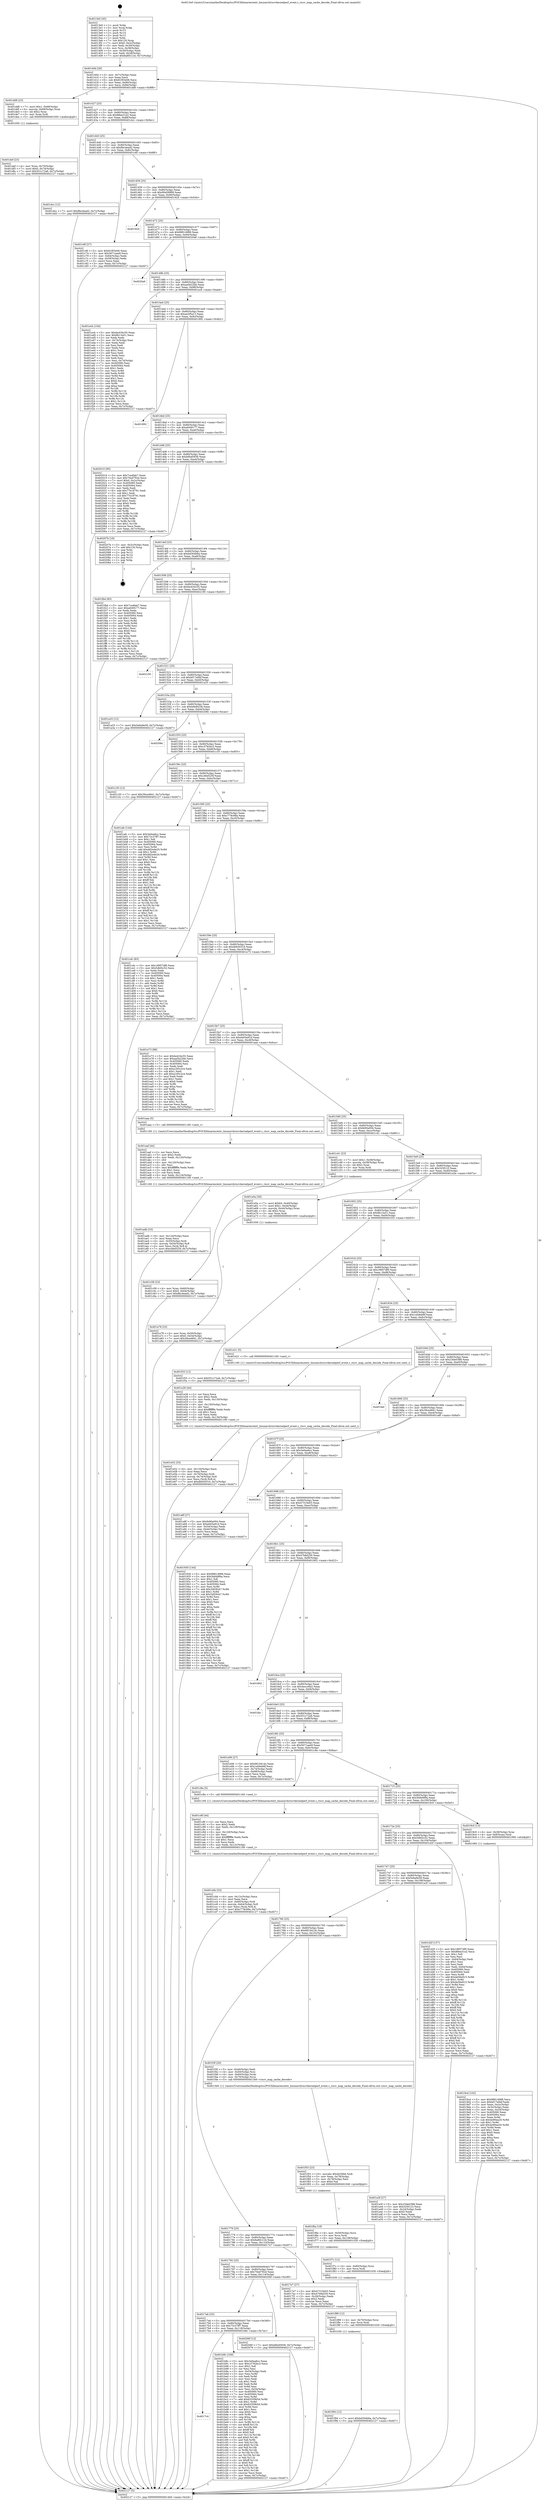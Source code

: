 digraph "0x4013e0" {
  label = "0x4013e0 (/mnt/c/Users/mathe/Desktop/tcc/POCII/binaries/extr_linuxarchriscvkernelperf_event.c_riscv_map_cache_decode_Final-ollvm.out::main(0))"
  labelloc = "t"
  node[shape=record]

  Entry [label="",width=0.3,height=0.3,shape=circle,fillcolor=black,style=filled]
  "0x40140d" [label="{
     0x40140d [26]\l
     | [instrs]\l
     &nbsp;&nbsp;0x40140d \<+3\>: mov -0x7c(%rbp),%eax\l
     &nbsp;&nbsp;0x401410 \<+2\>: mov %eax,%ecx\l
     &nbsp;&nbsp;0x401412 \<+6\>: sub $0x81f03e06,%ecx\l
     &nbsp;&nbsp;0x401418 \<+3\>: mov %eax,-0x80(%rbp)\l
     &nbsp;&nbsp;0x40141b \<+6\>: mov %ecx,-0x84(%rbp)\l
     &nbsp;&nbsp;0x401421 \<+6\>: je 0000000000401dd8 \<main+0x9f8\>\l
  }"]
  "0x401dd8" [label="{
     0x401dd8 [23]\l
     | [instrs]\l
     &nbsp;&nbsp;0x401dd8 \<+7\>: movl $0x1,-0x68(%rbp)\l
     &nbsp;&nbsp;0x401ddf \<+4\>: movslq -0x68(%rbp),%rax\l
     &nbsp;&nbsp;0x401de3 \<+4\>: shl $0x2,%rax\l
     &nbsp;&nbsp;0x401de7 \<+3\>: mov %rax,%rdi\l
     &nbsp;&nbsp;0x401dea \<+5\>: call 0000000000401050 \<malloc@plt\>\l
     | [calls]\l
     &nbsp;&nbsp;0x401050 \{1\} (unknown)\l
  }"]
  "0x401427" [label="{
     0x401427 [25]\l
     | [instrs]\l
     &nbsp;&nbsp;0x401427 \<+5\>: jmp 000000000040142c \<main+0x4c\>\l
     &nbsp;&nbsp;0x40142c \<+3\>: mov -0x80(%rbp),%eax\l
     &nbsp;&nbsp;0x40142f \<+5\>: sub $0x88ee31e2,%eax\l
     &nbsp;&nbsp;0x401434 \<+6\>: mov %eax,-0x88(%rbp)\l
     &nbsp;&nbsp;0x40143a \<+6\>: je 0000000000401dcc \<main+0x9ec\>\l
  }"]
  Exit [label="",width=0.3,height=0.3,shape=circle,fillcolor=black,style=filled,peripheries=2]
  "0x401dcc" [label="{
     0x401dcc [12]\l
     | [instrs]\l
     &nbsp;&nbsp;0x401dcc \<+7\>: movl $0x8bc4ead2,-0x7c(%rbp)\l
     &nbsp;&nbsp;0x401dd3 \<+5\>: jmp 0000000000402127 \<main+0xd47\>\l
  }"]
  "0x401440" [label="{
     0x401440 [25]\l
     | [instrs]\l
     &nbsp;&nbsp;0x401440 \<+5\>: jmp 0000000000401445 \<main+0x65\>\l
     &nbsp;&nbsp;0x401445 \<+3\>: mov -0x80(%rbp),%eax\l
     &nbsp;&nbsp;0x401448 \<+5\>: sub $0x8bc4ead2,%eax\l
     &nbsp;&nbsp;0x40144d \<+6\>: mov %eax,-0x8c(%rbp)\l
     &nbsp;&nbsp;0x401453 \<+6\>: je 0000000000401c6f \<main+0x88f\>\l
  }"]
  "0x401f94" [label="{
     0x401f94 [12]\l
     | [instrs]\l
     &nbsp;&nbsp;0x401f94 \<+7\>: movl $0xbd304b6a,-0x7c(%rbp)\l
     &nbsp;&nbsp;0x401f9b \<+5\>: jmp 0000000000402127 \<main+0xd47\>\l
  }"]
  "0x401c6f" [label="{
     0x401c6f [27]\l
     | [instrs]\l
     &nbsp;&nbsp;0x401c6f \<+5\>: mov $0x81f03e06,%eax\l
     &nbsp;&nbsp;0x401c74 \<+5\>: mov $0x5671aee9,%ecx\l
     &nbsp;&nbsp;0x401c79 \<+3\>: mov -0x64(%rbp),%edx\l
     &nbsp;&nbsp;0x401c7c \<+3\>: cmp -0x58(%rbp),%edx\l
     &nbsp;&nbsp;0x401c7f \<+3\>: cmovl %ecx,%eax\l
     &nbsp;&nbsp;0x401c82 \<+3\>: mov %eax,-0x7c(%rbp)\l
     &nbsp;&nbsp;0x401c85 \<+5\>: jmp 0000000000402127 \<main+0xd47\>\l
  }"]
  "0x401459" [label="{
     0x401459 [25]\l
     | [instrs]\l
     &nbsp;&nbsp;0x401459 \<+5\>: jmp 000000000040145e \<main+0x7e\>\l
     &nbsp;&nbsp;0x40145e \<+3\>: mov -0x80(%rbp),%eax\l
     &nbsp;&nbsp;0x401461 \<+5\>: sub $0x90a59999,%eax\l
     &nbsp;&nbsp;0x401466 \<+6\>: mov %eax,-0x90(%rbp)\l
     &nbsp;&nbsp;0x40146c \<+6\>: je 0000000000401924 \<main+0x544\>\l
  }"]
  "0x401f88" [label="{
     0x401f88 [12]\l
     | [instrs]\l
     &nbsp;&nbsp;0x401f88 \<+4\>: mov -0x70(%rbp),%rcx\l
     &nbsp;&nbsp;0x401f8c \<+3\>: mov %rcx,%rdi\l
     &nbsp;&nbsp;0x401f8f \<+5\>: call 0000000000401030 \<free@plt\>\l
     | [calls]\l
     &nbsp;&nbsp;0x401030 \{1\} (unknown)\l
  }"]
  "0x401924" [label="{
     0x401924\l
  }", style=dashed]
  "0x401472" [label="{
     0x401472 [25]\l
     | [instrs]\l
     &nbsp;&nbsp;0x401472 \<+5\>: jmp 0000000000401477 \<main+0x97\>\l
     &nbsp;&nbsp;0x401477 \<+3\>: mov -0x80(%rbp),%eax\l
     &nbsp;&nbsp;0x40147a \<+5\>: sub $0x98814988,%eax\l
     &nbsp;&nbsp;0x40147f \<+6\>: mov %eax,-0x94(%rbp)\l
     &nbsp;&nbsp;0x401485 \<+6\>: je 00000000004020a6 \<main+0xcc6\>\l
  }"]
  "0x401f7c" [label="{
     0x401f7c [12]\l
     | [instrs]\l
     &nbsp;&nbsp;0x401f7c \<+4\>: mov -0x60(%rbp),%rcx\l
     &nbsp;&nbsp;0x401f80 \<+3\>: mov %rcx,%rdi\l
     &nbsp;&nbsp;0x401f83 \<+5\>: call 0000000000401030 \<free@plt\>\l
     | [calls]\l
     &nbsp;&nbsp;0x401030 \{1\} (unknown)\l
  }"]
  "0x4020a6" [label="{
     0x4020a6\l
  }", style=dashed]
  "0x40148b" [label="{
     0x40148b [25]\l
     | [instrs]\l
     &nbsp;&nbsp;0x40148b \<+5\>: jmp 0000000000401490 \<main+0xb0\>\l
     &nbsp;&nbsp;0x401490 \<+3\>: mov -0x80(%rbp),%eax\l
     &nbsp;&nbsp;0x401493 \<+5\>: sub $0xaa5b22bb,%eax\l
     &nbsp;&nbsp;0x401498 \<+6\>: mov %eax,-0x98(%rbp)\l
     &nbsp;&nbsp;0x40149e \<+6\>: je 0000000000401ecb \<main+0xaeb\>\l
  }"]
  "0x401f6a" [label="{
     0x401f6a [18]\l
     | [instrs]\l
     &nbsp;&nbsp;0x401f6a \<+4\>: mov -0x50(%rbp),%rcx\l
     &nbsp;&nbsp;0x401f6e \<+3\>: mov %rcx,%rdi\l
     &nbsp;&nbsp;0x401f71 \<+6\>: mov %eax,-0x138(%rbp)\l
     &nbsp;&nbsp;0x401f77 \<+5\>: call 0000000000401030 \<free@plt\>\l
     | [calls]\l
     &nbsp;&nbsp;0x401030 \{1\} (unknown)\l
  }"]
  "0x401ecb" [label="{
     0x401ecb [104]\l
     | [instrs]\l
     &nbsp;&nbsp;0x401ecb \<+5\>: mov $0xbe434c55,%eax\l
     &nbsp;&nbsp;0x401ed0 \<+5\>: mov $0x8b13a51,%ecx\l
     &nbsp;&nbsp;0x401ed5 \<+2\>: xor %edx,%edx\l
     &nbsp;&nbsp;0x401ed7 \<+3\>: mov -0x74(%rbp),%esi\l
     &nbsp;&nbsp;0x401eda \<+2\>: mov %edx,%edi\l
     &nbsp;&nbsp;0x401edc \<+2\>: sub %esi,%edi\l
     &nbsp;&nbsp;0x401ede \<+2\>: mov %edx,%esi\l
     &nbsp;&nbsp;0x401ee0 \<+3\>: sub $0x1,%esi\l
     &nbsp;&nbsp;0x401ee3 \<+2\>: add %esi,%edi\l
     &nbsp;&nbsp;0x401ee5 \<+2\>: mov %edx,%esi\l
     &nbsp;&nbsp;0x401ee7 \<+2\>: sub %edi,%esi\l
     &nbsp;&nbsp;0x401ee9 \<+3\>: mov %esi,-0x74(%rbp)\l
     &nbsp;&nbsp;0x401eec \<+7\>: mov 0x405060,%esi\l
     &nbsp;&nbsp;0x401ef3 \<+7\>: mov 0x405064,%edi\l
     &nbsp;&nbsp;0x401efa \<+3\>: sub $0x1,%edx\l
     &nbsp;&nbsp;0x401efd \<+3\>: mov %esi,%r8d\l
     &nbsp;&nbsp;0x401f00 \<+3\>: add %edx,%r8d\l
     &nbsp;&nbsp;0x401f03 \<+4\>: imul %r8d,%esi\l
     &nbsp;&nbsp;0x401f07 \<+3\>: and $0x1,%esi\l
     &nbsp;&nbsp;0x401f0a \<+3\>: cmp $0x0,%esi\l
     &nbsp;&nbsp;0x401f0d \<+4\>: sete %r9b\l
     &nbsp;&nbsp;0x401f11 \<+3\>: cmp $0xa,%edi\l
     &nbsp;&nbsp;0x401f14 \<+4\>: setl %r10b\l
     &nbsp;&nbsp;0x401f18 \<+3\>: mov %r9b,%r11b\l
     &nbsp;&nbsp;0x401f1b \<+3\>: and %r10b,%r11b\l
     &nbsp;&nbsp;0x401f1e \<+3\>: xor %r10b,%r9b\l
     &nbsp;&nbsp;0x401f21 \<+3\>: or %r9b,%r11b\l
     &nbsp;&nbsp;0x401f24 \<+4\>: test $0x1,%r11b\l
     &nbsp;&nbsp;0x401f28 \<+3\>: cmovne %ecx,%eax\l
     &nbsp;&nbsp;0x401f2b \<+3\>: mov %eax,-0x7c(%rbp)\l
     &nbsp;&nbsp;0x401f2e \<+5\>: jmp 0000000000402127 \<main+0xd47\>\l
  }"]
  "0x4014a4" [label="{
     0x4014a4 [25]\l
     | [instrs]\l
     &nbsp;&nbsp;0x4014a4 \<+5\>: jmp 00000000004014a9 \<main+0xc9\>\l
     &nbsp;&nbsp;0x4014a9 \<+3\>: mov -0x80(%rbp),%eax\l
     &nbsp;&nbsp;0x4014ac \<+5\>: sub $0xae2f5a13,%eax\l
     &nbsp;&nbsp;0x4014b1 \<+6\>: mov %eax,-0x9c(%rbp)\l
     &nbsp;&nbsp;0x4014b7 \<+6\>: je 0000000000401892 \<main+0x4b2\>\l
  }"]
  "0x401f53" [label="{
     0x401f53 [23]\l
     | [instrs]\l
     &nbsp;&nbsp;0x401f53 \<+10\>: movabs $0x4030b6,%rdi\l
     &nbsp;&nbsp;0x401f5d \<+3\>: mov %eax,-0x78(%rbp)\l
     &nbsp;&nbsp;0x401f60 \<+3\>: mov -0x78(%rbp),%esi\l
     &nbsp;&nbsp;0x401f63 \<+2\>: mov $0x0,%al\l
     &nbsp;&nbsp;0x401f65 \<+5\>: call 0000000000401040 \<printf@plt\>\l
     | [calls]\l
     &nbsp;&nbsp;0x401040 \{1\} (unknown)\l
  }"]
  "0x401892" [label="{
     0x401892\l
  }", style=dashed]
  "0x4014bd" [label="{
     0x4014bd [25]\l
     | [instrs]\l
     &nbsp;&nbsp;0x4014bd \<+5\>: jmp 00000000004014c2 \<main+0xe2\>\l
     &nbsp;&nbsp;0x4014c2 \<+3\>: mov -0x80(%rbp),%eax\l
     &nbsp;&nbsp;0x4014c5 \<+5\>: sub $0xafc69177,%eax\l
     &nbsp;&nbsp;0x4014ca \<+6\>: mov %eax,-0xa0(%rbp)\l
     &nbsp;&nbsp;0x4014d0 \<+6\>: je 0000000000402010 \<main+0xc30\>\l
  }"]
  "0x401e52" [label="{
     0x401e52 [33]\l
     | [instrs]\l
     &nbsp;&nbsp;0x401e52 \<+6\>: mov -0x134(%rbp),%ecx\l
     &nbsp;&nbsp;0x401e58 \<+3\>: imul %eax,%ecx\l
     &nbsp;&nbsp;0x401e5b \<+4\>: mov -0x70(%rbp),%rdi\l
     &nbsp;&nbsp;0x401e5f \<+4\>: movslq -0x74(%rbp),%r8\l
     &nbsp;&nbsp;0x401e63 \<+4\>: mov %ecx,(%rdi,%r8,4)\l
     &nbsp;&nbsp;0x401e67 \<+7\>: movl $0xdb930316,-0x7c(%rbp)\l
     &nbsp;&nbsp;0x401e6e \<+5\>: jmp 0000000000402127 \<main+0xd47\>\l
  }"]
  "0x402010" [label="{
     0x402010 [95]\l
     | [instrs]\l
     &nbsp;&nbsp;0x402010 \<+5\>: mov $0x7ca4fab7,%eax\l
     &nbsp;&nbsp;0x402015 \<+5\>: mov $0x70ed792d,%ecx\l
     &nbsp;&nbsp;0x40201a \<+7\>: movl $0x0,-0x2c(%rbp)\l
     &nbsp;&nbsp;0x402021 \<+7\>: mov 0x405060,%edx\l
     &nbsp;&nbsp;0x402028 \<+7\>: mov 0x405064,%esi\l
     &nbsp;&nbsp;0x40202f \<+2\>: mov %edx,%edi\l
     &nbsp;&nbsp;0x402031 \<+6\>: add $0x77b18791,%edi\l
     &nbsp;&nbsp;0x402037 \<+3\>: sub $0x1,%edi\l
     &nbsp;&nbsp;0x40203a \<+6\>: sub $0x77b18791,%edi\l
     &nbsp;&nbsp;0x402040 \<+3\>: imul %edi,%edx\l
     &nbsp;&nbsp;0x402043 \<+3\>: and $0x1,%edx\l
     &nbsp;&nbsp;0x402046 \<+3\>: cmp $0x0,%edx\l
     &nbsp;&nbsp;0x402049 \<+4\>: sete %r8b\l
     &nbsp;&nbsp;0x40204d \<+3\>: cmp $0xa,%esi\l
     &nbsp;&nbsp;0x402050 \<+4\>: setl %r9b\l
     &nbsp;&nbsp;0x402054 \<+3\>: mov %r8b,%r10b\l
     &nbsp;&nbsp;0x402057 \<+3\>: and %r9b,%r10b\l
     &nbsp;&nbsp;0x40205a \<+3\>: xor %r9b,%r8b\l
     &nbsp;&nbsp;0x40205d \<+3\>: or %r8b,%r10b\l
     &nbsp;&nbsp;0x402060 \<+4\>: test $0x1,%r10b\l
     &nbsp;&nbsp;0x402064 \<+3\>: cmovne %ecx,%eax\l
     &nbsp;&nbsp;0x402067 \<+3\>: mov %eax,-0x7c(%rbp)\l
     &nbsp;&nbsp;0x40206a \<+5\>: jmp 0000000000402127 \<main+0xd47\>\l
  }"]
  "0x4014d6" [label="{
     0x4014d6 [25]\l
     | [instrs]\l
     &nbsp;&nbsp;0x4014d6 \<+5\>: jmp 00000000004014db \<main+0xfb\>\l
     &nbsp;&nbsp;0x4014db \<+3\>: mov -0x80(%rbp),%eax\l
     &nbsp;&nbsp;0x4014de \<+5\>: sub $0xb6bd5936,%eax\l
     &nbsp;&nbsp;0x4014e3 \<+6\>: mov %eax,-0xa4(%rbp)\l
     &nbsp;&nbsp;0x4014e9 \<+6\>: je 000000000040207b \<main+0xc9b\>\l
  }"]
  "0x401e26" [label="{
     0x401e26 [44]\l
     | [instrs]\l
     &nbsp;&nbsp;0x401e26 \<+2\>: xor %ecx,%ecx\l
     &nbsp;&nbsp;0x401e28 \<+5\>: mov $0x2,%edx\l
     &nbsp;&nbsp;0x401e2d \<+6\>: mov %edx,-0x130(%rbp)\l
     &nbsp;&nbsp;0x401e33 \<+1\>: cltd\l
     &nbsp;&nbsp;0x401e34 \<+6\>: mov -0x130(%rbp),%esi\l
     &nbsp;&nbsp;0x401e3a \<+2\>: idiv %esi\l
     &nbsp;&nbsp;0x401e3c \<+6\>: imul $0xfffffffe,%edx,%edx\l
     &nbsp;&nbsp;0x401e42 \<+3\>: sub $0x1,%ecx\l
     &nbsp;&nbsp;0x401e45 \<+2\>: sub %ecx,%edx\l
     &nbsp;&nbsp;0x401e47 \<+6\>: mov %edx,-0x134(%rbp)\l
     &nbsp;&nbsp;0x401e4d \<+5\>: call 0000000000401160 \<next_i\>\l
     | [calls]\l
     &nbsp;&nbsp;0x401160 \{1\} (/mnt/c/Users/mathe/Desktop/tcc/POCII/binaries/extr_linuxarchriscvkernelperf_event.c_riscv_map_cache_decode_Final-ollvm.out::next_i)\l
  }"]
  "0x40207b" [label="{
     0x40207b [19]\l
     | [instrs]\l
     &nbsp;&nbsp;0x40207b \<+3\>: mov -0x2c(%rbp),%eax\l
     &nbsp;&nbsp;0x40207e \<+7\>: add $0x120,%rsp\l
     &nbsp;&nbsp;0x402085 \<+1\>: pop %rbx\l
     &nbsp;&nbsp;0x402086 \<+2\>: pop %r12\l
     &nbsp;&nbsp;0x402088 \<+2\>: pop %r14\l
     &nbsp;&nbsp;0x40208a \<+2\>: pop %r15\l
     &nbsp;&nbsp;0x40208c \<+1\>: pop %rbp\l
     &nbsp;&nbsp;0x40208d \<+1\>: ret\l
  }"]
  "0x4014ef" [label="{
     0x4014ef [25]\l
     | [instrs]\l
     &nbsp;&nbsp;0x4014ef \<+5\>: jmp 00000000004014f4 \<main+0x114\>\l
     &nbsp;&nbsp;0x4014f4 \<+3\>: mov -0x80(%rbp),%eax\l
     &nbsp;&nbsp;0x4014f7 \<+5\>: sub $0xbd304b6a,%eax\l
     &nbsp;&nbsp;0x4014fc \<+6\>: mov %eax,-0xa8(%rbp)\l
     &nbsp;&nbsp;0x401502 \<+6\>: je 0000000000401fbd \<main+0xbdd\>\l
  }"]
  "0x401def" [label="{
     0x401def [23]\l
     | [instrs]\l
     &nbsp;&nbsp;0x401def \<+4\>: mov %rax,-0x70(%rbp)\l
     &nbsp;&nbsp;0x401df3 \<+7\>: movl $0x0,-0x74(%rbp)\l
     &nbsp;&nbsp;0x401dfa \<+7\>: movl $0x551c72a6,-0x7c(%rbp)\l
     &nbsp;&nbsp;0x401e01 \<+5\>: jmp 0000000000402127 \<main+0xd47\>\l
  }"]
  "0x401fbd" [label="{
     0x401fbd [83]\l
     | [instrs]\l
     &nbsp;&nbsp;0x401fbd \<+5\>: mov $0x7ca4fab7,%eax\l
     &nbsp;&nbsp;0x401fc2 \<+5\>: mov $0xafc69177,%ecx\l
     &nbsp;&nbsp;0x401fc7 \<+2\>: xor %edx,%edx\l
     &nbsp;&nbsp;0x401fc9 \<+7\>: mov 0x405060,%esi\l
     &nbsp;&nbsp;0x401fd0 \<+7\>: mov 0x405064,%edi\l
     &nbsp;&nbsp;0x401fd7 \<+3\>: sub $0x1,%edx\l
     &nbsp;&nbsp;0x401fda \<+3\>: mov %esi,%r8d\l
     &nbsp;&nbsp;0x401fdd \<+3\>: add %edx,%r8d\l
     &nbsp;&nbsp;0x401fe0 \<+4\>: imul %r8d,%esi\l
     &nbsp;&nbsp;0x401fe4 \<+3\>: and $0x1,%esi\l
     &nbsp;&nbsp;0x401fe7 \<+3\>: cmp $0x0,%esi\l
     &nbsp;&nbsp;0x401fea \<+4\>: sete %r9b\l
     &nbsp;&nbsp;0x401fee \<+3\>: cmp $0xa,%edi\l
     &nbsp;&nbsp;0x401ff1 \<+4\>: setl %r10b\l
     &nbsp;&nbsp;0x401ff5 \<+3\>: mov %r9b,%r11b\l
     &nbsp;&nbsp;0x401ff8 \<+3\>: and %r10b,%r11b\l
     &nbsp;&nbsp;0x401ffb \<+3\>: xor %r10b,%r9b\l
     &nbsp;&nbsp;0x401ffe \<+3\>: or %r9b,%r11b\l
     &nbsp;&nbsp;0x402001 \<+4\>: test $0x1,%r11b\l
     &nbsp;&nbsp;0x402005 \<+3\>: cmovne %ecx,%eax\l
     &nbsp;&nbsp;0x402008 \<+3\>: mov %eax,-0x7c(%rbp)\l
     &nbsp;&nbsp;0x40200b \<+5\>: jmp 0000000000402127 \<main+0xd47\>\l
  }"]
  "0x401508" [label="{
     0x401508 [25]\l
     | [instrs]\l
     &nbsp;&nbsp;0x401508 \<+5\>: jmp 000000000040150d \<main+0x12d\>\l
     &nbsp;&nbsp;0x40150d \<+3\>: mov -0x80(%rbp),%eax\l
     &nbsp;&nbsp;0x401510 \<+5\>: sub $0xbe434c55,%eax\l
     &nbsp;&nbsp;0x401515 \<+6\>: mov %eax,-0xac(%rbp)\l
     &nbsp;&nbsp;0x40151b \<+6\>: je 0000000000402100 \<main+0xd20\>\l
  }"]
  "0x401cbb" [label="{
     0x401cbb [33]\l
     | [instrs]\l
     &nbsp;&nbsp;0x401cbb \<+6\>: mov -0x12c(%rbp),%ecx\l
     &nbsp;&nbsp;0x401cc1 \<+3\>: imul %eax,%ecx\l
     &nbsp;&nbsp;0x401cc4 \<+4\>: mov -0x60(%rbp),%rdi\l
     &nbsp;&nbsp;0x401cc8 \<+4\>: movslq -0x64(%rbp),%r8\l
     &nbsp;&nbsp;0x401ccc \<+4\>: mov %ecx,(%rdi,%r8,4)\l
     &nbsp;&nbsp;0x401cd0 \<+7\>: movl $0xc778c68a,-0x7c(%rbp)\l
     &nbsp;&nbsp;0x401cd7 \<+5\>: jmp 0000000000402127 \<main+0xd47\>\l
  }"]
  "0x402100" [label="{
     0x402100\l
  }", style=dashed]
  "0x401521" [label="{
     0x401521 [25]\l
     | [instrs]\l
     &nbsp;&nbsp;0x401521 \<+5\>: jmp 0000000000401526 \<main+0x146\>\l
     &nbsp;&nbsp;0x401526 \<+3\>: mov -0x80(%rbp),%eax\l
     &nbsp;&nbsp;0x401529 \<+5\>: sub $0xbf17e0bf,%eax\l
     &nbsp;&nbsp;0x40152e \<+6\>: mov %eax,-0xb0(%rbp)\l
     &nbsp;&nbsp;0x401534 \<+6\>: je 0000000000401a33 \<main+0x653\>\l
  }"]
  "0x401c8f" [label="{
     0x401c8f [44]\l
     | [instrs]\l
     &nbsp;&nbsp;0x401c8f \<+2\>: xor %ecx,%ecx\l
     &nbsp;&nbsp;0x401c91 \<+5\>: mov $0x2,%edx\l
     &nbsp;&nbsp;0x401c96 \<+6\>: mov %edx,-0x128(%rbp)\l
     &nbsp;&nbsp;0x401c9c \<+1\>: cltd\l
     &nbsp;&nbsp;0x401c9d \<+6\>: mov -0x128(%rbp),%esi\l
     &nbsp;&nbsp;0x401ca3 \<+2\>: idiv %esi\l
     &nbsp;&nbsp;0x401ca5 \<+6\>: imul $0xfffffffe,%edx,%edx\l
     &nbsp;&nbsp;0x401cab \<+3\>: sub $0x1,%ecx\l
     &nbsp;&nbsp;0x401cae \<+2\>: sub %ecx,%edx\l
     &nbsp;&nbsp;0x401cb0 \<+6\>: mov %edx,-0x12c(%rbp)\l
     &nbsp;&nbsp;0x401cb6 \<+5\>: call 0000000000401160 \<next_i\>\l
     | [calls]\l
     &nbsp;&nbsp;0x401160 \{1\} (/mnt/c/Users/mathe/Desktop/tcc/POCII/binaries/extr_linuxarchriscvkernelperf_event.c_riscv_map_cache_decode_Final-ollvm.out::next_i)\l
  }"]
  "0x401a33" [label="{
     0x401a33 [12]\l
     | [instrs]\l
     &nbsp;&nbsp;0x401a33 \<+7\>: movl $0x5e6a9e59,-0x7c(%rbp)\l
     &nbsp;&nbsp;0x401a3a \<+5\>: jmp 0000000000402127 \<main+0xd47\>\l
  }"]
  "0x40153a" [label="{
     0x40153a [25]\l
     | [instrs]\l
     &nbsp;&nbsp;0x40153a \<+5\>: jmp 000000000040153f \<main+0x15f\>\l
     &nbsp;&nbsp;0x40153f \<+3\>: mov -0x80(%rbp),%eax\l
     &nbsp;&nbsp;0x401542 \<+5\>: sub $0xbf4d023b,%eax\l
     &nbsp;&nbsp;0x401547 \<+6\>: mov %eax,-0xb4(%rbp)\l
     &nbsp;&nbsp;0x40154d \<+6\>: je 000000000040208e \<main+0xcae\>\l
  }"]
  "0x401c58" [label="{
     0x401c58 [23]\l
     | [instrs]\l
     &nbsp;&nbsp;0x401c58 \<+4\>: mov %rax,-0x60(%rbp)\l
     &nbsp;&nbsp;0x401c5c \<+7\>: movl $0x0,-0x64(%rbp)\l
     &nbsp;&nbsp;0x401c63 \<+7\>: movl $0x8bc4ead2,-0x7c(%rbp)\l
     &nbsp;&nbsp;0x401c6a \<+5\>: jmp 0000000000402127 \<main+0xd47\>\l
  }"]
  "0x40208e" [label="{
     0x40208e\l
  }", style=dashed]
  "0x401553" [label="{
     0x401553 [25]\l
     | [instrs]\l
     &nbsp;&nbsp;0x401553 \<+5\>: jmp 0000000000401558 \<main+0x178\>\l
     &nbsp;&nbsp;0x401558 \<+3\>: mov -0x80(%rbp),%eax\l
     &nbsp;&nbsp;0x40155b \<+5\>: sub $0xc3792bc3,%eax\l
     &nbsp;&nbsp;0x401560 \<+6\>: mov %eax,-0xb8(%rbp)\l
     &nbsp;&nbsp;0x401566 \<+6\>: je 0000000000401c35 \<main+0x855\>\l
  }"]
  "0x4017c4" [label="{
     0x4017c4\l
  }", style=dashed]
  "0x401c35" [label="{
     0x401c35 [12]\l
     | [instrs]\l
     &nbsp;&nbsp;0x401c35 \<+7\>: movl $0x39ce4841,-0x7c(%rbp)\l
     &nbsp;&nbsp;0x401c3c \<+5\>: jmp 0000000000402127 \<main+0xd47\>\l
  }"]
  "0x40156c" [label="{
     0x40156c [25]\l
     | [instrs]\l
     &nbsp;&nbsp;0x40156c \<+5\>: jmp 0000000000401571 \<main+0x191\>\l
     &nbsp;&nbsp;0x401571 \<+3\>: mov -0x80(%rbp),%eax\l
     &nbsp;&nbsp;0x401574 \<+5\>: sub $0xc46d525f,%eax\l
     &nbsp;&nbsp;0x401579 \<+6\>: mov %eax,-0xbc(%rbp)\l
     &nbsp;&nbsp;0x40157f \<+6\>: je 0000000000401afc \<main+0x71c\>\l
  }"]
  "0x401b8c" [label="{
     0x401b8c [169]\l
     | [instrs]\l
     &nbsp;&nbsp;0x401b8c \<+5\>: mov $0x3e0ea6cc,%eax\l
     &nbsp;&nbsp;0x401b91 \<+5\>: mov $0xc3792bc3,%ecx\l
     &nbsp;&nbsp;0x401b96 \<+2\>: mov $0x1,%dl\l
     &nbsp;&nbsp;0x401b98 \<+2\>: xor %esi,%esi\l
     &nbsp;&nbsp;0x401b9a \<+3\>: mov -0x54(%rbp),%edi\l
     &nbsp;&nbsp;0x401b9d \<+3\>: mov %esi,%r8d\l
     &nbsp;&nbsp;0x401ba0 \<+3\>: sub %edi,%r8d\l
     &nbsp;&nbsp;0x401ba3 \<+2\>: mov %esi,%edi\l
     &nbsp;&nbsp;0x401ba5 \<+3\>: sub $0x1,%edi\l
     &nbsp;&nbsp;0x401ba8 \<+3\>: add %edi,%r8d\l
     &nbsp;&nbsp;0x401bab \<+3\>: sub %r8d,%esi\l
     &nbsp;&nbsp;0x401bae \<+3\>: mov %esi,-0x54(%rbp)\l
     &nbsp;&nbsp;0x401bb1 \<+7\>: mov 0x405060,%esi\l
     &nbsp;&nbsp;0x401bb8 \<+7\>: mov 0x405064,%edi\l
     &nbsp;&nbsp;0x401bbf \<+3\>: mov %esi,%r8d\l
     &nbsp;&nbsp;0x401bc2 \<+7\>: add $0x63359b5d,%r8d\l
     &nbsp;&nbsp;0x401bc9 \<+4\>: sub $0x1,%r8d\l
     &nbsp;&nbsp;0x401bcd \<+7\>: sub $0x63359b5d,%r8d\l
     &nbsp;&nbsp;0x401bd4 \<+4\>: imul %r8d,%esi\l
     &nbsp;&nbsp;0x401bd8 \<+3\>: and $0x1,%esi\l
     &nbsp;&nbsp;0x401bdb \<+3\>: cmp $0x0,%esi\l
     &nbsp;&nbsp;0x401bde \<+4\>: sete %r9b\l
     &nbsp;&nbsp;0x401be2 \<+3\>: cmp $0xa,%edi\l
     &nbsp;&nbsp;0x401be5 \<+4\>: setl %r10b\l
     &nbsp;&nbsp;0x401be9 \<+3\>: mov %r9b,%r11b\l
     &nbsp;&nbsp;0x401bec \<+4\>: xor $0xff,%r11b\l
     &nbsp;&nbsp;0x401bf0 \<+3\>: mov %r10b,%bl\l
     &nbsp;&nbsp;0x401bf3 \<+3\>: xor $0xff,%bl\l
     &nbsp;&nbsp;0x401bf6 \<+3\>: xor $0x0,%dl\l
     &nbsp;&nbsp;0x401bf9 \<+3\>: mov %r11b,%r14b\l
     &nbsp;&nbsp;0x401bfc \<+4\>: and $0x0,%r14b\l
     &nbsp;&nbsp;0x401c00 \<+3\>: and %dl,%r9b\l
     &nbsp;&nbsp;0x401c03 \<+3\>: mov %bl,%r15b\l
     &nbsp;&nbsp;0x401c06 \<+4\>: and $0x0,%r15b\l
     &nbsp;&nbsp;0x401c0a \<+3\>: and %dl,%r10b\l
     &nbsp;&nbsp;0x401c0d \<+3\>: or %r9b,%r14b\l
     &nbsp;&nbsp;0x401c10 \<+3\>: or %r10b,%r15b\l
     &nbsp;&nbsp;0x401c13 \<+3\>: xor %r15b,%r14b\l
     &nbsp;&nbsp;0x401c16 \<+3\>: or %bl,%r11b\l
     &nbsp;&nbsp;0x401c19 \<+4\>: xor $0xff,%r11b\l
     &nbsp;&nbsp;0x401c1d \<+3\>: or $0x0,%dl\l
     &nbsp;&nbsp;0x401c20 \<+3\>: and %dl,%r11b\l
     &nbsp;&nbsp;0x401c23 \<+3\>: or %r11b,%r14b\l
     &nbsp;&nbsp;0x401c26 \<+4\>: test $0x1,%r14b\l
     &nbsp;&nbsp;0x401c2a \<+3\>: cmovne %ecx,%eax\l
     &nbsp;&nbsp;0x401c2d \<+3\>: mov %eax,-0x7c(%rbp)\l
     &nbsp;&nbsp;0x401c30 \<+5\>: jmp 0000000000402127 \<main+0xd47\>\l
  }"]
  "0x401afc" [label="{
     0x401afc [144]\l
     | [instrs]\l
     &nbsp;&nbsp;0x401afc \<+5\>: mov $0x3e0ea6cc,%eax\l
     &nbsp;&nbsp;0x401b01 \<+5\>: mov $0x73c37ff7,%ecx\l
     &nbsp;&nbsp;0x401b06 \<+2\>: mov $0x1,%dl\l
     &nbsp;&nbsp;0x401b08 \<+7\>: mov 0x405060,%esi\l
     &nbsp;&nbsp;0x401b0f \<+7\>: mov 0x405064,%edi\l
     &nbsp;&nbsp;0x401b16 \<+3\>: mov %esi,%r8d\l
     &nbsp;&nbsp;0x401b19 \<+7\>: add $0xdd2e4e20,%r8d\l
     &nbsp;&nbsp;0x401b20 \<+4\>: sub $0x1,%r8d\l
     &nbsp;&nbsp;0x401b24 \<+7\>: sub $0xdd2e4e20,%r8d\l
     &nbsp;&nbsp;0x401b2b \<+4\>: imul %r8d,%esi\l
     &nbsp;&nbsp;0x401b2f \<+3\>: and $0x1,%esi\l
     &nbsp;&nbsp;0x401b32 \<+3\>: cmp $0x0,%esi\l
     &nbsp;&nbsp;0x401b35 \<+4\>: sete %r9b\l
     &nbsp;&nbsp;0x401b39 \<+3\>: cmp $0xa,%edi\l
     &nbsp;&nbsp;0x401b3c \<+4\>: setl %r10b\l
     &nbsp;&nbsp;0x401b40 \<+3\>: mov %r9b,%r11b\l
     &nbsp;&nbsp;0x401b43 \<+4\>: xor $0xff,%r11b\l
     &nbsp;&nbsp;0x401b47 \<+3\>: mov %r10b,%bl\l
     &nbsp;&nbsp;0x401b4a \<+3\>: xor $0xff,%bl\l
     &nbsp;&nbsp;0x401b4d \<+3\>: xor $0x1,%dl\l
     &nbsp;&nbsp;0x401b50 \<+3\>: mov %r11b,%r14b\l
     &nbsp;&nbsp;0x401b53 \<+4\>: and $0xff,%r14b\l
     &nbsp;&nbsp;0x401b57 \<+3\>: and %dl,%r9b\l
     &nbsp;&nbsp;0x401b5a \<+3\>: mov %bl,%r15b\l
     &nbsp;&nbsp;0x401b5d \<+4\>: and $0xff,%r15b\l
     &nbsp;&nbsp;0x401b61 \<+3\>: and %dl,%r10b\l
     &nbsp;&nbsp;0x401b64 \<+3\>: or %r9b,%r14b\l
     &nbsp;&nbsp;0x401b67 \<+3\>: or %r10b,%r15b\l
     &nbsp;&nbsp;0x401b6a \<+3\>: xor %r15b,%r14b\l
     &nbsp;&nbsp;0x401b6d \<+3\>: or %bl,%r11b\l
     &nbsp;&nbsp;0x401b70 \<+4\>: xor $0xff,%r11b\l
     &nbsp;&nbsp;0x401b74 \<+3\>: or $0x1,%dl\l
     &nbsp;&nbsp;0x401b77 \<+3\>: and %dl,%r11b\l
     &nbsp;&nbsp;0x401b7a \<+3\>: or %r11b,%r14b\l
     &nbsp;&nbsp;0x401b7d \<+4\>: test $0x1,%r14b\l
     &nbsp;&nbsp;0x401b81 \<+3\>: cmovne %ecx,%eax\l
     &nbsp;&nbsp;0x401b84 \<+3\>: mov %eax,-0x7c(%rbp)\l
     &nbsp;&nbsp;0x401b87 \<+5\>: jmp 0000000000402127 \<main+0xd47\>\l
  }"]
  "0x401585" [label="{
     0x401585 [25]\l
     | [instrs]\l
     &nbsp;&nbsp;0x401585 \<+5\>: jmp 000000000040158a \<main+0x1aa\>\l
     &nbsp;&nbsp;0x40158a \<+3\>: mov -0x80(%rbp),%eax\l
     &nbsp;&nbsp;0x40158d \<+5\>: sub $0xc778c68a,%eax\l
     &nbsp;&nbsp;0x401592 \<+6\>: mov %eax,-0xc0(%rbp)\l
     &nbsp;&nbsp;0x401598 \<+6\>: je 0000000000401cdc \<main+0x8fc\>\l
  }"]
  "0x4017ab" [label="{
     0x4017ab [25]\l
     | [instrs]\l
     &nbsp;&nbsp;0x4017ab \<+5\>: jmp 00000000004017b0 \<main+0x3d0\>\l
     &nbsp;&nbsp;0x4017b0 \<+3\>: mov -0x80(%rbp),%eax\l
     &nbsp;&nbsp;0x4017b3 \<+5\>: sub $0x73c37ff7,%eax\l
     &nbsp;&nbsp;0x4017b8 \<+6\>: mov %eax,-0x118(%rbp)\l
     &nbsp;&nbsp;0x4017be \<+6\>: je 0000000000401b8c \<main+0x7ac\>\l
  }"]
  "0x401cdc" [label="{
     0x401cdc [83]\l
     | [instrs]\l
     &nbsp;&nbsp;0x401cdc \<+5\>: mov $0x18957df0,%eax\l
     &nbsp;&nbsp;0x401ce1 \<+5\>: mov $0x5dbf2c52,%ecx\l
     &nbsp;&nbsp;0x401ce6 \<+2\>: xor %edx,%edx\l
     &nbsp;&nbsp;0x401ce8 \<+7\>: mov 0x405060,%esi\l
     &nbsp;&nbsp;0x401cef \<+7\>: mov 0x405064,%edi\l
     &nbsp;&nbsp;0x401cf6 \<+3\>: sub $0x1,%edx\l
     &nbsp;&nbsp;0x401cf9 \<+3\>: mov %esi,%r8d\l
     &nbsp;&nbsp;0x401cfc \<+3\>: add %edx,%r8d\l
     &nbsp;&nbsp;0x401cff \<+4\>: imul %r8d,%esi\l
     &nbsp;&nbsp;0x401d03 \<+3\>: and $0x1,%esi\l
     &nbsp;&nbsp;0x401d06 \<+3\>: cmp $0x0,%esi\l
     &nbsp;&nbsp;0x401d09 \<+4\>: sete %r9b\l
     &nbsp;&nbsp;0x401d0d \<+3\>: cmp $0xa,%edi\l
     &nbsp;&nbsp;0x401d10 \<+4\>: setl %r10b\l
     &nbsp;&nbsp;0x401d14 \<+3\>: mov %r9b,%r11b\l
     &nbsp;&nbsp;0x401d17 \<+3\>: and %r10b,%r11b\l
     &nbsp;&nbsp;0x401d1a \<+3\>: xor %r10b,%r9b\l
     &nbsp;&nbsp;0x401d1d \<+3\>: or %r9b,%r11b\l
     &nbsp;&nbsp;0x401d20 \<+4\>: test $0x1,%r11b\l
     &nbsp;&nbsp;0x401d24 \<+3\>: cmovne %ecx,%eax\l
     &nbsp;&nbsp;0x401d27 \<+3\>: mov %eax,-0x7c(%rbp)\l
     &nbsp;&nbsp;0x401d2a \<+5\>: jmp 0000000000402127 \<main+0xd47\>\l
  }"]
  "0x40159e" [label="{
     0x40159e [25]\l
     | [instrs]\l
     &nbsp;&nbsp;0x40159e \<+5\>: jmp 00000000004015a3 \<main+0x1c3\>\l
     &nbsp;&nbsp;0x4015a3 \<+3\>: mov -0x80(%rbp),%eax\l
     &nbsp;&nbsp;0x4015a6 \<+5\>: sub $0xdb930316,%eax\l
     &nbsp;&nbsp;0x4015ab \<+6\>: mov %eax,-0xc4(%rbp)\l
     &nbsp;&nbsp;0x4015b1 \<+6\>: je 0000000000401e73 \<main+0xa93\>\l
  }"]
  "0x40206f" [label="{
     0x40206f [12]\l
     | [instrs]\l
     &nbsp;&nbsp;0x40206f \<+7\>: movl $0xb6bd5936,-0x7c(%rbp)\l
     &nbsp;&nbsp;0x402076 \<+5\>: jmp 0000000000402127 \<main+0xd47\>\l
  }"]
  "0x401e73" [label="{
     0x401e73 [88]\l
     | [instrs]\l
     &nbsp;&nbsp;0x401e73 \<+5\>: mov $0xbe434c55,%eax\l
     &nbsp;&nbsp;0x401e78 \<+5\>: mov $0xaa5b22bb,%ecx\l
     &nbsp;&nbsp;0x401e7d \<+7\>: mov 0x405060,%edx\l
     &nbsp;&nbsp;0x401e84 \<+7\>: mov 0x405064,%esi\l
     &nbsp;&nbsp;0x401e8b \<+2\>: mov %edx,%edi\l
     &nbsp;&nbsp;0x401e8d \<+6\>: sub $0xa185c2c4,%edi\l
     &nbsp;&nbsp;0x401e93 \<+3\>: sub $0x1,%edi\l
     &nbsp;&nbsp;0x401e96 \<+6\>: add $0xa185c2c4,%edi\l
     &nbsp;&nbsp;0x401e9c \<+3\>: imul %edi,%edx\l
     &nbsp;&nbsp;0x401e9f \<+3\>: and $0x1,%edx\l
     &nbsp;&nbsp;0x401ea2 \<+3\>: cmp $0x0,%edx\l
     &nbsp;&nbsp;0x401ea5 \<+4\>: sete %r8b\l
     &nbsp;&nbsp;0x401ea9 \<+3\>: cmp $0xa,%esi\l
     &nbsp;&nbsp;0x401eac \<+4\>: setl %r9b\l
     &nbsp;&nbsp;0x401eb0 \<+3\>: mov %r8b,%r10b\l
     &nbsp;&nbsp;0x401eb3 \<+3\>: and %r9b,%r10b\l
     &nbsp;&nbsp;0x401eb6 \<+3\>: xor %r9b,%r8b\l
     &nbsp;&nbsp;0x401eb9 \<+3\>: or %r8b,%r10b\l
     &nbsp;&nbsp;0x401ebc \<+4\>: test $0x1,%r10b\l
     &nbsp;&nbsp;0x401ec0 \<+3\>: cmovne %ecx,%eax\l
     &nbsp;&nbsp;0x401ec3 \<+3\>: mov %eax,-0x7c(%rbp)\l
     &nbsp;&nbsp;0x401ec6 \<+5\>: jmp 0000000000402127 \<main+0xd47\>\l
  }"]
  "0x4015b7" [label="{
     0x4015b7 [25]\l
     | [instrs]\l
     &nbsp;&nbsp;0x4015b7 \<+5\>: jmp 00000000004015bc \<main+0x1dc\>\l
     &nbsp;&nbsp;0x4015bc \<+3\>: mov -0x80(%rbp),%eax\l
     &nbsp;&nbsp;0x4015bf \<+5\>: sub $0xeb05a91d,%eax\l
     &nbsp;&nbsp;0x4015c4 \<+6\>: mov %eax,-0xc8(%rbp)\l
     &nbsp;&nbsp;0x4015ca \<+6\>: je 0000000000401aaa \<main+0x6ca\>\l
  }"]
  "0x401adb" [label="{
     0x401adb [33]\l
     | [instrs]\l
     &nbsp;&nbsp;0x401adb \<+6\>: mov -0x124(%rbp),%ecx\l
     &nbsp;&nbsp;0x401ae1 \<+3\>: imul %eax,%ecx\l
     &nbsp;&nbsp;0x401ae4 \<+4\>: mov -0x50(%rbp),%rdi\l
     &nbsp;&nbsp;0x401ae8 \<+4\>: movslq -0x54(%rbp),%r8\l
     &nbsp;&nbsp;0x401aec \<+4\>: mov %ecx,(%rdi,%r8,4)\l
     &nbsp;&nbsp;0x401af0 \<+7\>: movl $0xc46d525f,-0x7c(%rbp)\l
     &nbsp;&nbsp;0x401af7 \<+5\>: jmp 0000000000402127 \<main+0xd47\>\l
  }"]
  "0x401aaa" [label="{
     0x401aaa [5]\l
     | [instrs]\l
     &nbsp;&nbsp;0x401aaa \<+5\>: call 0000000000401160 \<next_i\>\l
     | [calls]\l
     &nbsp;&nbsp;0x401160 \{1\} (/mnt/c/Users/mathe/Desktop/tcc/POCII/binaries/extr_linuxarchriscvkernelperf_event.c_riscv_map_cache_decode_Final-ollvm.out::next_i)\l
  }"]
  "0x4015d0" [label="{
     0x4015d0 [25]\l
     | [instrs]\l
     &nbsp;&nbsp;0x4015d0 \<+5\>: jmp 00000000004015d5 \<main+0x1f5\>\l
     &nbsp;&nbsp;0x4015d5 \<+3\>: mov -0x80(%rbp),%eax\l
     &nbsp;&nbsp;0x4015d8 \<+5\>: sub $0xfe90a004,%eax\l
     &nbsp;&nbsp;0x4015dd \<+6\>: mov %eax,-0xcc(%rbp)\l
     &nbsp;&nbsp;0x4015e3 \<+6\>: je 0000000000401c41 \<main+0x861\>\l
  }"]
  "0x401aaf" [label="{
     0x401aaf [44]\l
     | [instrs]\l
     &nbsp;&nbsp;0x401aaf \<+2\>: xor %ecx,%ecx\l
     &nbsp;&nbsp;0x401ab1 \<+5\>: mov $0x2,%edx\l
     &nbsp;&nbsp;0x401ab6 \<+6\>: mov %edx,-0x120(%rbp)\l
     &nbsp;&nbsp;0x401abc \<+1\>: cltd\l
     &nbsp;&nbsp;0x401abd \<+6\>: mov -0x120(%rbp),%esi\l
     &nbsp;&nbsp;0x401ac3 \<+2\>: idiv %esi\l
     &nbsp;&nbsp;0x401ac5 \<+6\>: imul $0xfffffffe,%edx,%edx\l
     &nbsp;&nbsp;0x401acb \<+3\>: sub $0x1,%ecx\l
     &nbsp;&nbsp;0x401ace \<+2\>: sub %ecx,%edx\l
     &nbsp;&nbsp;0x401ad0 \<+6\>: mov %edx,-0x124(%rbp)\l
     &nbsp;&nbsp;0x401ad6 \<+5\>: call 0000000000401160 \<next_i\>\l
     | [calls]\l
     &nbsp;&nbsp;0x401160 \{1\} (/mnt/c/Users/mathe/Desktop/tcc/POCII/binaries/extr_linuxarchriscvkernelperf_event.c_riscv_map_cache_decode_Final-ollvm.out::next_i)\l
  }"]
  "0x401c41" [label="{
     0x401c41 [23]\l
     | [instrs]\l
     &nbsp;&nbsp;0x401c41 \<+7\>: movl $0x1,-0x58(%rbp)\l
     &nbsp;&nbsp;0x401c48 \<+4\>: movslq -0x58(%rbp),%rax\l
     &nbsp;&nbsp;0x401c4c \<+4\>: shl $0x2,%rax\l
     &nbsp;&nbsp;0x401c50 \<+3\>: mov %rax,%rdi\l
     &nbsp;&nbsp;0x401c53 \<+5\>: call 0000000000401050 \<malloc@plt\>\l
     | [calls]\l
     &nbsp;&nbsp;0x401050 \{1\} (unknown)\l
  }"]
  "0x4015e9" [label="{
     0x4015e9 [25]\l
     | [instrs]\l
     &nbsp;&nbsp;0x4015e9 \<+5\>: jmp 00000000004015ee \<main+0x20e\>\l
     &nbsp;&nbsp;0x4015ee \<+3\>: mov -0x80(%rbp),%eax\l
     &nbsp;&nbsp;0x4015f1 \<+5\>: sub $0x325f123,%eax\l
     &nbsp;&nbsp;0x4015f6 \<+6\>: mov %eax,-0xd0(%rbp)\l
     &nbsp;&nbsp;0x4015fc \<+6\>: je 0000000000401a5a \<main+0x67a\>\l
  }"]
  "0x401a78" [label="{
     0x401a78 [23]\l
     | [instrs]\l
     &nbsp;&nbsp;0x401a78 \<+4\>: mov %rax,-0x50(%rbp)\l
     &nbsp;&nbsp;0x401a7c \<+7\>: movl $0x0,-0x54(%rbp)\l
     &nbsp;&nbsp;0x401a83 \<+7\>: movl $0x39ce4841,-0x7c(%rbp)\l
     &nbsp;&nbsp;0x401a8a \<+5\>: jmp 0000000000402127 \<main+0xd47\>\l
  }"]
  "0x401a5a" [label="{
     0x401a5a [30]\l
     | [instrs]\l
     &nbsp;&nbsp;0x401a5a \<+7\>: movl $0x64,-0x40(%rbp)\l
     &nbsp;&nbsp;0x401a61 \<+7\>: movl $0x1,-0x44(%rbp)\l
     &nbsp;&nbsp;0x401a68 \<+4\>: movslq -0x44(%rbp),%rax\l
     &nbsp;&nbsp;0x401a6c \<+4\>: shl $0x2,%rax\l
     &nbsp;&nbsp;0x401a70 \<+3\>: mov %rax,%rdi\l
     &nbsp;&nbsp;0x401a73 \<+5\>: call 0000000000401050 \<malloc@plt\>\l
     | [calls]\l
     &nbsp;&nbsp;0x401050 \{1\} (unknown)\l
  }"]
  "0x401602" [label="{
     0x401602 [25]\l
     | [instrs]\l
     &nbsp;&nbsp;0x401602 \<+5\>: jmp 0000000000401607 \<main+0x227\>\l
     &nbsp;&nbsp;0x401607 \<+3\>: mov -0x80(%rbp),%eax\l
     &nbsp;&nbsp;0x40160a \<+5\>: sub $0x8b13a51,%eax\l
     &nbsp;&nbsp;0x40160f \<+6\>: mov %eax,-0xd4(%rbp)\l
     &nbsp;&nbsp;0x401615 \<+6\>: je 0000000000401f33 \<main+0xb53\>\l
  }"]
  "0x4019cd" [label="{
     0x4019cd [102]\l
     | [instrs]\l
     &nbsp;&nbsp;0x4019cd \<+5\>: mov $0x98814988,%ecx\l
     &nbsp;&nbsp;0x4019d2 \<+5\>: mov $0xbf17e0bf,%edx\l
     &nbsp;&nbsp;0x4019d7 \<+3\>: mov %eax,-0x3c(%rbp)\l
     &nbsp;&nbsp;0x4019da \<+3\>: mov -0x3c(%rbp),%eax\l
     &nbsp;&nbsp;0x4019dd \<+3\>: mov %eax,-0x24(%rbp)\l
     &nbsp;&nbsp;0x4019e0 \<+7\>: mov 0x405060,%eax\l
     &nbsp;&nbsp;0x4019e7 \<+7\>: mov 0x405064,%esi\l
     &nbsp;&nbsp;0x4019ee \<+3\>: mov %eax,%r8d\l
     &nbsp;&nbsp;0x4019f1 \<+7\>: sub $0x4e90ea20,%r8d\l
     &nbsp;&nbsp;0x4019f8 \<+4\>: sub $0x1,%r8d\l
     &nbsp;&nbsp;0x4019fc \<+7\>: add $0x4e90ea20,%r8d\l
     &nbsp;&nbsp;0x401a03 \<+4\>: imul %r8d,%eax\l
     &nbsp;&nbsp;0x401a07 \<+3\>: and $0x1,%eax\l
     &nbsp;&nbsp;0x401a0a \<+3\>: cmp $0x0,%eax\l
     &nbsp;&nbsp;0x401a0d \<+4\>: sete %r9b\l
     &nbsp;&nbsp;0x401a11 \<+3\>: cmp $0xa,%esi\l
     &nbsp;&nbsp;0x401a14 \<+4\>: setl %r10b\l
     &nbsp;&nbsp;0x401a18 \<+3\>: mov %r9b,%r11b\l
     &nbsp;&nbsp;0x401a1b \<+3\>: and %r10b,%r11b\l
     &nbsp;&nbsp;0x401a1e \<+3\>: xor %r10b,%r9b\l
     &nbsp;&nbsp;0x401a21 \<+3\>: or %r9b,%r11b\l
     &nbsp;&nbsp;0x401a24 \<+4\>: test $0x1,%r11b\l
     &nbsp;&nbsp;0x401a28 \<+3\>: cmovne %edx,%ecx\l
     &nbsp;&nbsp;0x401a2b \<+3\>: mov %ecx,-0x7c(%rbp)\l
     &nbsp;&nbsp;0x401a2e \<+5\>: jmp 0000000000402127 \<main+0xd47\>\l
  }"]
  "0x401f33" [label="{
     0x401f33 [12]\l
     | [instrs]\l
     &nbsp;&nbsp;0x401f33 \<+7\>: movl $0x551c72a6,-0x7c(%rbp)\l
     &nbsp;&nbsp;0x401f3a \<+5\>: jmp 0000000000402127 \<main+0xd47\>\l
  }"]
  "0x40161b" [label="{
     0x40161b [25]\l
     | [instrs]\l
     &nbsp;&nbsp;0x40161b \<+5\>: jmp 0000000000401620 \<main+0x240\>\l
     &nbsp;&nbsp;0x401620 \<+3\>: mov -0x80(%rbp),%eax\l
     &nbsp;&nbsp;0x401623 \<+5\>: sub $0x18957df0,%eax\l
     &nbsp;&nbsp;0x401628 \<+6\>: mov %eax,-0xd8(%rbp)\l
     &nbsp;&nbsp;0x40162e \<+6\>: je 00000000004020e1 \<main+0xd01\>\l
  }"]
  "0x4013e0" [label="{
     0x4013e0 [45]\l
     | [instrs]\l
     &nbsp;&nbsp;0x4013e0 \<+1\>: push %rbp\l
     &nbsp;&nbsp;0x4013e1 \<+3\>: mov %rsp,%rbp\l
     &nbsp;&nbsp;0x4013e4 \<+2\>: push %r15\l
     &nbsp;&nbsp;0x4013e6 \<+2\>: push %r14\l
     &nbsp;&nbsp;0x4013e8 \<+2\>: push %r12\l
     &nbsp;&nbsp;0x4013ea \<+1\>: push %rbx\l
     &nbsp;&nbsp;0x4013eb \<+7\>: sub $0x120,%rsp\l
     &nbsp;&nbsp;0x4013f2 \<+7\>: movl $0x0,-0x2c(%rbp)\l
     &nbsp;&nbsp;0x4013f9 \<+3\>: mov %edi,-0x30(%rbp)\l
     &nbsp;&nbsp;0x4013fc \<+4\>: mov %rsi,-0x38(%rbp)\l
     &nbsp;&nbsp;0x401400 \<+3\>: mov -0x30(%rbp),%edi\l
     &nbsp;&nbsp;0x401403 \<+3\>: mov %edi,-0x28(%rbp)\l
     &nbsp;&nbsp;0x401406 \<+7\>: movl $0x6a80c124,-0x7c(%rbp)\l
  }"]
  "0x4020e1" [label="{
     0x4020e1\l
  }", style=dashed]
  "0x401634" [label="{
     0x401634 [25]\l
     | [instrs]\l
     &nbsp;&nbsp;0x401634 \<+5\>: jmp 0000000000401639 \<main+0x259\>\l
     &nbsp;&nbsp;0x401639 \<+3\>: mov -0x80(%rbp),%eax\l
     &nbsp;&nbsp;0x40163c \<+5\>: sub $0x1eb9eb6f,%eax\l
     &nbsp;&nbsp;0x401641 \<+6\>: mov %eax,-0xdc(%rbp)\l
     &nbsp;&nbsp;0x401647 \<+6\>: je 0000000000401e21 \<main+0xa41\>\l
  }"]
  "0x402127" [label="{
     0x402127 [5]\l
     | [instrs]\l
     &nbsp;&nbsp;0x402127 \<+5\>: jmp 000000000040140d \<main+0x2d\>\l
  }"]
  "0x401e21" [label="{
     0x401e21 [5]\l
     | [instrs]\l
     &nbsp;&nbsp;0x401e21 \<+5\>: call 0000000000401160 \<next_i\>\l
     | [calls]\l
     &nbsp;&nbsp;0x401160 \{1\} (/mnt/c/Users/mathe/Desktop/tcc/POCII/binaries/extr_linuxarchriscvkernelperf_event.c_riscv_map_cache_decode_Final-ollvm.out::next_i)\l
  }"]
  "0x40164d" [label="{
     0x40164d [25]\l
     | [instrs]\l
     &nbsp;&nbsp;0x40164d \<+5\>: jmp 0000000000401652 \<main+0x272\>\l
     &nbsp;&nbsp;0x401652 \<+3\>: mov -0x80(%rbp),%eax\l
     &nbsp;&nbsp;0x401655 \<+5\>: sub $0x23de0388,%eax\l
     &nbsp;&nbsp;0x40165a \<+6\>: mov %eax,-0xe0(%rbp)\l
     &nbsp;&nbsp;0x401660 \<+6\>: je 0000000000401fa0 \<main+0xbc0\>\l
  }"]
  "0x401792" [label="{
     0x401792 [25]\l
     | [instrs]\l
     &nbsp;&nbsp;0x401792 \<+5\>: jmp 0000000000401797 \<main+0x3b7\>\l
     &nbsp;&nbsp;0x401797 \<+3\>: mov -0x80(%rbp),%eax\l
     &nbsp;&nbsp;0x40179a \<+5\>: sub $0x70ed792d,%eax\l
     &nbsp;&nbsp;0x40179f \<+6\>: mov %eax,-0x114(%rbp)\l
     &nbsp;&nbsp;0x4017a5 \<+6\>: je 000000000040206f \<main+0xc8f\>\l
  }"]
  "0x401fa0" [label="{
     0x401fa0\l
  }", style=dashed]
  "0x401666" [label="{
     0x401666 [25]\l
     | [instrs]\l
     &nbsp;&nbsp;0x401666 \<+5\>: jmp 000000000040166b \<main+0x28b\>\l
     &nbsp;&nbsp;0x40166b \<+3\>: mov -0x80(%rbp),%eax\l
     &nbsp;&nbsp;0x40166e \<+5\>: sub $0x39ce4841,%eax\l
     &nbsp;&nbsp;0x401673 \<+6\>: mov %eax,-0xe4(%rbp)\l
     &nbsp;&nbsp;0x401679 \<+6\>: je 0000000000401a8f \<main+0x6af\>\l
  }"]
  "0x4017e7" [label="{
     0x4017e7 [27]\l
     | [instrs]\l
     &nbsp;&nbsp;0x4017e7 \<+5\>: mov $0x47310e03,%eax\l
     &nbsp;&nbsp;0x4017ec \<+5\>: mov $0x47b8d250,%ecx\l
     &nbsp;&nbsp;0x4017f1 \<+3\>: mov -0x28(%rbp),%edx\l
     &nbsp;&nbsp;0x4017f4 \<+3\>: cmp $0x2,%edx\l
     &nbsp;&nbsp;0x4017f7 \<+3\>: cmovne %ecx,%eax\l
     &nbsp;&nbsp;0x4017fa \<+3\>: mov %eax,-0x7c(%rbp)\l
     &nbsp;&nbsp;0x4017fd \<+5\>: jmp 0000000000402127 \<main+0xd47\>\l
  }"]
  "0x401a8f" [label="{
     0x401a8f [27]\l
     | [instrs]\l
     &nbsp;&nbsp;0x401a8f \<+5\>: mov $0xfe90a004,%eax\l
     &nbsp;&nbsp;0x401a94 \<+5\>: mov $0xeb05a91d,%ecx\l
     &nbsp;&nbsp;0x401a99 \<+3\>: mov -0x54(%rbp),%edx\l
     &nbsp;&nbsp;0x401a9c \<+3\>: cmp -0x44(%rbp),%edx\l
     &nbsp;&nbsp;0x401a9f \<+3\>: cmovl %ecx,%eax\l
     &nbsp;&nbsp;0x401aa2 \<+3\>: mov %eax,-0x7c(%rbp)\l
     &nbsp;&nbsp;0x401aa5 \<+5\>: jmp 0000000000402127 \<main+0xd47\>\l
  }"]
  "0x40167f" [label="{
     0x40167f [25]\l
     | [instrs]\l
     &nbsp;&nbsp;0x40167f \<+5\>: jmp 0000000000401684 \<main+0x2a4\>\l
     &nbsp;&nbsp;0x401684 \<+3\>: mov -0x80(%rbp),%eax\l
     &nbsp;&nbsp;0x401687 \<+5\>: sub $0x3e0ea6cc,%eax\l
     &nbsp;&nbsp;0x40168c \<+6\>: mov %eax,-0xe8(%rbp)\l
     &nbsp;&nbsp;0x401692 \<+6\>: je 00000000004020c2 \<main+0xce2\>\l
  }"]
  "0x401779" [label="{
     0x401779 [25]\l
     | [instrs]\l
     &nbsp;&nbsp;0x401779 \<+5\>: jmp 000000000040177e \<main+0x39e\>\l
     &nbsp;&nbsp;0x40177e \<+3\>: mov -0x80(%rbp),%eax\l
     &nbsp;&nbsp;0x401781 \<+5\>: sub $0x6a80c124,%eax\l
     &nbsp;&nbsp;0x401786 \<+6\>: mov %eax,-0x110(%rbp)\l
     &nbsp;&nbsp;0x40178c \<+6\>: je 00000000004017e7 \<main+0x407\>\l
  }"]
  "0x4020c2" [label="{
     0x4020c2\l
  }", style=dashed]
  "0x401698" [label="{
     0x401698 [25]\l
     | [instrs]\l
     &nbsp;&nbsp;0x401698 \<+5\>: jmp 000000000040169d \<main+0x2bd\>\l
     &nbsp;&nbsp;0x40169d \<+3\>: mov -0x80(%rbp),%eax\l
     &nbsp;&nbsp;0x4016a0 \<+5\>: sub $0x47310e03,%eax\l
     &nbsp;&nbsp;0x4016a5 \<+6\>: mov %eax,-0xec(%rbp)\l
     &nbsp;&nbsp;0x4016ab \<+6\>: je 0000000000401930 \<main+0x550\>\l
  }"]
  "0x401f3f" [label="{
     0x401f3f [20]\l
     | [instrs]\l
     &nbsp;&nbsp;0x401f3f \<+3\>: mov -0x40(%rbp),%edi\l
     &nbsp;&nbsp;0x401f42 \<+4\>: mov -0x50(%rbp),%rsi\l
     &nbsp;&nbsp;0x401f46 \<+4\>: mov -0x60(%rbp),%rdx\l
     &nbsp;&nbsp;0x401f4a \<+4\>: mov -0x70(%rbp),%rcx\l
     &nbsp;&nbsp;0x401f4e \<+5\>: call 00000000004013b0 \<riscv_map_cache_decode\>\l
     | [calls]\l
     &nbsp;&nbsp;0x4013b0 \{1\} (/mnt/c/Users/mathe/Desktop/tcc/POCII/binaries/extr_linuxarchriscvkernelperf_event.c_riscv_map_cache_decode_Final-ollvm.out::riscv_map_cache_decode)\l
  }"]
  "0x401930" [label="{
     0x401930 [144]\l
     | [instrs]\l
     &nbsp;&nbsp;0x401930 \<+5\>: mov $0x98814988,%eax\l
     &nbsp;&nbsp;0x401935 \<+5\>: mov $0x5b849f9a,%ecx\l
     &nbsp;&nbsp;0x40193a \<+2\>: mov $0x1,%dl\l
     &nbsp;&nbsp;0x40193c \<+7\>: mov 0x405060,%esi\l
     &nbsp;&nbsp;0x401943 \<+7\>: mov 0x405064,%edi\l
     &nbsp;&nbsp;0x40194a \<+3\>: mov %esi,%r8d\l
     &nbsp;&nbsp;0x40194d \<+7\>: add $0x34f29cb7,%r8d\l
     &nbsp;&nbsp;0x401954 \<+4\>: sub $0x1,%r8d\l
     &nbsp;&nbsp;0x401958 \<+7\>: sub $0x34f29cb7,%r8d\l
     &nbsp;&nbsp;0x40195f \<+4\>: imul %r8d,%esi\l
     &nbsp;&nbsp;0x401963 \<+3\>: and $0x1,%esi\l
     &nbsp;&nbsp;0x401966 \<+3\>: cmp $0x0,%esi\l
     &nbsp;&nbsp;0x401969 \<+4\>: sete %r9b\l
     &nbsp;&nbsp;0x40196d \<+3\>: cmp $0xa,%edi\l
     &nbsp;&nbsp;0x401970 \<+4\>: setl %r10b\l
     &nbsp;&nbsp;0x401974 \<+3\>: mov %r9b,%r11b\l
     &nbsp;&nbsp;0x401977 \<+4\>: xor $0xff,%r11b\l
     &nbsp;&nbsp;0x40197b \<+3\>: mov %r10b,%bl\l
     &nbsp;&nbsp;0x40197e \<+3\>: xor $0xff,%bl\l
     &nbsp;&nbsp;0x401981 \<+3\>: xor $0x1,%dl\l
     &nbsp;&nbsp;0x401984 \<+3\>: mov %r11b,%r14b\l
     &nbsp;&nbsp;0x401987 \<+4\>: and $0xff,%r14b\l
     &nbsp;&nbsp;0x40198b \<+3\>: and %dl,%r9b\l
     &nbsp;&nbsp;0x40198e \<+3\>: mov %bl,%r15b\l
     &nbsp;&nbsp;0x401991 \<+4\>: and $0xff,%r15b\l
     &nbsp;&nbsp;0x401995 \<+3\>: and %dl,%r10b\l
     &nbsp;&nbsp;0x401998 \<+3\>: or %r9b,%r14b\l
     &nbsp;&nbsp;0x40199b \<+3\>: or %r10b,%r15b\l
     &nbsp;&nbsp;0x40199e \<+3\>: xor %r15b,%r14b\l
     &nbsp;&nbsp;0x4019a1 \<+3\>: or %bl,%r11b\l
     &nbsp;&nbsp;0x4019a4 \<+4\>: xor $0xff,%r11b\l
     &nbsp;&nbsp;0x4019a8 \<+3\>: or $0x1,%dl\l
     &nbsp;&nbsp;0x4019ab \<+3\>: and %dl,%r11b\l
     &nbsp;&nbsp;0x4019ae \<+3\>: or %r11b,%r14b\l
     &nbsp;&nbsp;0x4019b1 \<+4\>: test $0x1,%r14b\l
     &nbsp;&nbsp;0x4019b5 \<+3\>: cmovne %ecx,%eax\l
     &nbsp;&nbsp;0x4019b8 \<+3\>: mov %eax,-0x7c(%rbp)\l
     &nbsp;&nbsp;0x4019bb \<+5\>: jmp 0000000000402127 \<main+0xd47\>\l
  }"]
  "0x4016b1" [label="{
     0x4016b1 [25]\l
     | [instrs]\l
     &nbsp;&nbsp;0x4016b1 \<+5\>: jmp 00000000004016b6 \<main+0x2d6\>\l
     &nbsp;&nbsp;0x4016b6 \<+3\>: mov -0x80(%rbp),%eax\l
     &nbsp;&nbsp;0x4016b9 \<+5\>: sub $0x47b8d250,%eax\l
     &nbsp;&nbsp;0x4016be \<+6\>: mov %eax,-0xf0(%rbp)\l
     &nbsp;&nbsp;0x4016c4 \<+6\>: je 0000000000401802 \<main+0x422\>\l
  }"]
  "0x401760" [label="{
     0x401760 [25]\l
     | [instrs]\l
     &nbsp;&nbsp;0x401760 \<+5\>: jmp 0000000000401765 \<main+0x385\>\l
     &nbsp;&nbsp;0x401765 \<+3\>: mov -0x80(%rbp),%eax\l
     &nbsp;&nbsp;0x401768 \<+5\>: sub $0x681941dc,%eax\l
     &nbsp;&nbsp;0x40176d \<+6\>: mov %eax,-0x10c(%rbp)\l
     &nbsp;&nbsp;0x401773 \<+6\>: je 0000000000401f3f \<main+0xb5f\>\l
  }"]
  "0x401802" [label="{
     0x401802\l
  }", style=dashed]
  "0x4016ca" [label="{
     0x4016ca [25]\l
     | [instrs]\l
     &nbsp;&nbsp;0x4016ca \<+5\>: jmp 00000000004016cf \<main+0x2ef\>\l
     &nbsp;&nbsp;0x4016cf \<+3\>: mov -0x80(%rbp),%eax\l
     &nbsp;&nbsp;0x4016d2 \<+5\>: sub $0x4eccc6e2,%eax\l
     &nbsp;&nbsp;0x4016d7 \<+6\>: mov %eax,-0xf4(%rbp)\l
     &nbsp;&nbsp;0x4016dd \<+6\>: je 0000000000401fac \<main+0xbcc\>\l
  }"]
  "0x401a3f" [label="{
     0x401a3f [27]\l
     | [instrs]\l
     &nbsp;&nbsp;0x401a3f \<+5\>: mov $0x23de0388,%eax\l
     &nbsp;&nbsp;0x401a44 \<+5\>: mov $0x325f123,%ecx\l
     &nbsp;&nbsp;0x401a49 \<+3\>: mov -0x24(%rbp),%edx\l
     &nbsp;&nbsp;0x401a4c \<+3\>: cmp $0x0,%edx\l
     &nbsp;&nbsp;0x401a4f \<+3\>: cmove %ecx,%eax\l
     &nbsp;&nbsp;0x401a52 \<+3\>: mov %eax,-0x7c(%rbp)\l
     &nbsp;&nbsp;0x401a55 \<+5\>: jmp 0000000000402127 \<main+0xd47\>\l
  }"]
  "0x401fac" [label="{
     0x401fac\l
  }", style=dashed]
  "0x4016e3" [label="{
     0x4016e3 [25]\l
     | [instrs]\l
     &nbsp;&nbsp;0x4016e3 \<+5\>: jmp 00000000004016e8 \<main+0x308\>\l
     &nbsp;&nbsp;0x4016e8 \<+3\>: mov -0x80(%rbp),%eax\l
     &nbsp;&nbsp;0x4016eb \<+5\>: sub $0x551c72a6,%eax\l
     &nbsp;&nbsp;0x4016f0 \<+6\>: mov %eax,-0xf8(%rbp)\l
     &nbsp;&nbsp;0x4016f6 \<+6\>: je 0000000000401e06 \<main+0xa26\>\l
  }"]
  "0x401747" [label="{
     0x401747 [25]\l
     | [instrs]\l
     &nbsp;&nbsp;0x401747 \<+5\>: jmp 000000000040174c \<main+0x36c\>\l
     &nbsp;&nbsp;0x40174c \<+3\>: mov -0x80(%rbp),%eax\l
     &nbsp;&nbsp;0x40174f \<+5\>: sub $0x5e6a9e59,%eax\l
     &nbsp;&nbsp;0x401754 \<+6\>: mov %eax,-0x108(%rbp)\l
     &nbsp;&nbsp;0x40175a \<+6\>: je 0000000000401a3f \<main+0x65f\>\l
  }"]
  "0x401e06" [label="{
     0x401e06 [27]\l
     | [instrs]\l
     &nbsp;&nbsp;0x401e06 \<+5\>: mov $0x681941dc,%eax\l
     &nbsp;&nbsp;0x401e0b \<+5\>: mov $0x1eb9eb6f,%ecx\l
     &nbsp;&nbsp;0x401e10 \<+3\>: mov -0x74(%rbp),%edx\l
     &nbsp;&nbsp;0x401e13 \<+3\>: cmp -0x68(%rbp),%edx\l
     &nbsp;&nbsp;0x401e16 \<+3\>: cmovl %ecx,%eax\l
     &nbsp;&nbsp;0x401e19 \<+3\>: mov %eax,-0x7c(%rbp)\l
     &nbsp;&nbsp;0x401e1c \<+5\>: jmp 0000000000402127 \<main+0xd47\>\l
  }"]
  "0x4016fc" [label="{
     0x4016fc [25]\l
     | [instrs]\l
     &nbsp;&nbsp;0x4016fc \<+5\>: jmp 0000000000401701 \<main+0x321\>\l
     &nbsp;&nbsp;0x401701 \<+3\>: mov -0x80(%rbp),%eax\l
     &nbsp;&nbsp;0x401704 \<+5\>: sub $0x5671aee9,%eax\l
     &nbsp;&nbsp;0x401709 \<+6\>: mov %eax,-0xfc(%rbp)\l
     &nbsp;&nbsp;0x40170f \<+6\>: je 0000000000401c8a \<main+0x8aa\>\l
  }"]
  "0x401d2f" [label="{
     0x401d2f [157]\l
     | [instrs]\l
     &nbsp;&nbsp;0x401d2f \<+5\>: mov $0x18957df0,%eax\l
     &nbsp;&nbsp;0x401d34 \<+5\>: mov $0x88ee31e2,%ecx\l
     &nbsp;&nbsp;0x401d39 \<+2\>: mov $0x1,%dl\l
     &nbsp;&nbsp;0x401d3b \<+2\>: xor %esi,%esi\l
     &nbsp;&nbsp;0x401d3d \<+3\>: mov -0x64(%rbp),%edi\l
     &nbsp;&nbsp;0x401d40 \<+3\>: sub $0x1,%esi\l
     &nbsp;&nbsp;0x401d43 \<+2\>: sub %esi,%edi\l
     &nbsp;&nbsp;0x401d45 \<+3\>: mov %edi,-0x64(%rbp)\l
     &nbsp;&nbsp;0x401d48 \<+7\>: mov 0x405060,%esi\l
     &nbsp;&nbsp;0x401d4f \<+7\>: mov 0x405064,%edi\l
     &nbsp;&nbsp;0x401d56 \<+3\>: mov %esi,%r8d\l
     &nbsp;&nbsp;0x401d59 \<+7\>: add $0xde56e915,%r8d\l
     &nbsp;&nbsp;0x401d60 \<+4\>: sub $0x1,%r8d\l
     &nbsp;&nbsp;0x401d64 \<+7\>: sub $0xde56e915,%r8d\l
     &nbsp;&nbsp;0x401d6b \<+4\>: imul %r8d,%esi\l
     &nbsp;&nbsp;0x401d6f \<+3\>: and $0x1,%esi\l
     &nbsp;&nbsp;0x401d72 \<+3\>: cmp $0x0,%esi\l
     &nbsp;&nbsp;0x401d75 \<+4\>: sete %r9b\l
     &nbsp;&nbsp;0x401d79 \<+3\>: cmp $0xa,%edi\l
     &nbsp;&nbsp;0x401d7c \<+4\>: setl %r10b\l
     &nbsp;&nbsp;0x401d80 \<+3\>: mov %r9b,%r11b\l
     &nbsp;&nbsp;0x401d83 \<+4\>: xor $0xff,%r11b\l
     &nbsp;&nbsp;0x401d87 \<+3\>: mov %r10b,%bl\l
     &nbsp;&nbsp;0x401d8a \<+3\>: xor $0xff,%bl\l
     &nbsp;&nbsp;0x401d8d \<+3\>: xor $0x0,%dl\l
     &nbsp;&nbsp;0x401d90 \<+3\>: mov %r11b,%r14b\l
     &nbsp;&nbsp;0x401d93 \<+4\>: and $0x0,%r14b\l
     &nbsp;&nbsp;0x401d97 \<+3\>: and %dl,%r9b\l
     &nbsp;&nbsp;0x401d9a \<+3\>: mov %bl,%r15b\l
     &nbsp;&nbsp;0x401d9d \<+4\>: and $0x0,%r15b\l
     &nbsp;&nbsp;0x401da1 \<+3\>: and %dl,%r10b\l
     &nbsp;&nbsp;0x401da4 \<+3\>: or %r9b,%r14b\l
     &nbsp;&nbsp;0x401da7 \<+3\>: or %r10b,%r15b\l
     &nbsp;&nbsp;0x401daa \<+3\>: xor %r15b,%r14b\l
     &nbsp;&nbsp;0x401dad \<+3\>: or %bl,%r11b\l
     &nbsp;&nbsp;0x401db0 \<+4\>: xor $0xff,%r11b\l
     &nbsp;&nbsp;0x401db4 \<+3\>: or $0x0,%dl\l
     &nbsp;&nbsp;0x401db7 \<+3\>: and %dl,%r11b\l
     &nbsp;&nbsp;0x401dba \<+3\>: or %r11b,%r14b\l
     &nbsp;&nbsp;0x401dbd \<+4\>: test $0x1,%r14b\l
     &nbsp;&nbsp;0x401dc1 \<+3\>: cmovne %ecx,%eax\l
     &nbsp;&nbsp;0x401dc4 \<+3\>: mov %eax,-0x7c(%rbp)\l
     &nbsp;&nbsp;0x401dc7 \<+5\>: jmp 0000000000402127 \<main+0xd47\>\l
  }"]
  "0x401c8a" [label="{
     0x401c8a [5]\l
     | [instrs]\l
     &nbsp;&nbsp;0x401c8a \<+5\>: call 0000000000401160 \<next_i\>\l
     | [calls]\l
     &nbsp;&nbsp;0x401160 \{1\} (/mnt/c/Users/mathe/Desktop/tcc/POCII/binaries/extr_linuxarchriscvkernelperf_event.c_riscv_map_cache_decode_Final-ollvm.out::next_i)\l
  }"]
  "0x401715" [label="{
     0x401715 [25]\l
     | [instrs]\l
     &nbsp;&nbsp;0x401715 \<+5\>: jmp 000000000040171a \<main+0x33a\>\l
     &nbsp;&nbsp;0x40171a \<+3\>: mov -0x80(%rbp),%eax\l
     &nbsp;&nbsp;0x40171d \<+5\>: sub $0x5b849f9a,%eax\l
     &nbsp;&nbsp;0x401722 \<+6\>: mov %eax,-0x100(%rbp)\l
     &nbsp;&nbsp;0x401728 \<+6\>: je 00000000004019c0 \<main+0x5e0\>\l
  }"]
  "0x40172e" [label="{
     0x40172e [25]\l
     | [instrs]\l
     &nbsp;&nbsp;0x40172e \<+5\>: jmp 0000000000401733 \<main+0x353\>\l
     &nbsp;&nbsp;0x401733 \<+3\>: mov -0x80(%rbp),%eax\l
     &nbsp;&nbsp;0x401736 \<+5\>: sub $0x5dbf2c52,%eax\l
     &nbsp;&nbsp;0x40173b \<+6\>: mov %eax,-0x104(%rbp)\l
     &nbsp;&nbsp;0x401741 \<+6\>: je 0000000000401d2f \<main+0x94f\>\l
  }"]
  "0x4019c0" [label="{
     0x4019c0 [13]\l
     | [instrs]\l
     &nbsp;&nbsp;0x4019c0 \<+4\>: mov -0x38(%rbp),%rax\l
     &nbsp;&nbsp;0x4019c4 \<+4\>: mov 0x8(%rax),%rdi\l
     &nbsp;&nbsp;0x4019c8 \<+5\>: call 0000000000401060 \<atoi@plt\>\l
     | [calls]\l
     &nbsp;&nbsp;0x401060 \{1\} (unknown)\l
  }"]
  Entry -> "0x4013e0" [label=" 1"]
  "0x40140d" -> "0x401dd8" [label=" 1"]
  "0x40140d" -> "0x401427" [label=" 30"]
  "0x40207b" -> Exit [label=" 1"]
  "0x401427" -> "0x401dcc" [label=" 1"]
  "0x401427" -> "0x401440" [label=" 29"]
  "0x40206f" -> "0x402127" [label=" 1"]
  "0x401440" -> "0x401c6f" [label=" 2"]
  "0x401440" -> "0x401459" [label=" 27"]
  "0x402010" -> "0x402127" [label=" 1"]
  "0x401459" -> "0x401924" [label=" 0"]
  "0x401459" -> "0x401472" [label=" 27"]
  "0x401fbd" -> "0x402127" [label=" 1"]
  "0x401472" -> "0x4020a6" [label=" 0"]
  "0x401472" -> "0x40148b" [label=" 27"]
  "0x401f94" -> "0x402127" [label=" 1"]
  "0x40148b" -> "0x401ecb" [label=" 1"]
  "0x40148b" -> "0x4014a4" [label=" 26"]
  "0x401f88" -> "0x401f94" [label=" 1"]
  "0x4014a4" -> "0x401892" [label=" 0"]
  "0x4014a4" -> "0x4014bd" [label=" 26"]
  "0x401f7c" -> "0x401f88" [label=" 1"]
  "0x4014bd" -> "0x402010" [label=" 1"]
  "0x4014bd" -> "0x4014d6" [label=" 25"]
  "0x401f6a" -> "0x401f7c" [label=" 1"]
  "0x4014d6" -> "0x40207b" [label=" 1"]
  "0x4014d6" -> "0x4014ef" [label=" 24"]
  "0x401f53" -> "0x401f6a" [label=" 1"]
  "0x4014ef" -> "0x401fbd" [label=" 1"]
  "0x4014ef" -> "0x401508" [label=" 23"]
  "0x401f3f" -> "0x401f53" [label=" 1"]
  "0x401508" -> "0x402100" [label=" 0"]
  "0x401508" -> "0x401521" [label=" 23"]
  "0x401f33" -> "0x402127" [label=" 1"]
  "0x401521" -> "0x401a33" [label=" 1"]
  "0x401521" -> "0x40153a" [label=" 22"]
  "0x401ecb" -> "0x402127" [label=" 1"]
  "0x40153a" -> "0x40208e" [label=" 0"]
  "0x40153a" -> "0x401553" [label=" 22"]
  "0x401e73" -> "0x402127" [label=" 1"]
  "0x401553" -> "0x401c35" [label=" 1"]
  "0x401553" -> "0x40156c" [label=" 21"]
  "0x401e52" -> "0x402127" [label=" 1"]
  "0x40156c" -> "0x401afc" [label=" 1"]
  "0x40156c" -> "0x401585" [label=" 20"]
  "0x401e26" -> "0x401e52" [label=" 1"]
  "0x401585" -> "0x401cdc" [label=" 1"]
  "0x401585" -> "0x40159e" [label=" 19"]
  "0x401e06" -> "0x402127" [label=" 2"]
  "0x40159e" -> "0x401e73" [label=" 1"]
  "0x40159e" -> "0x4015b7" [label=" 18"]
  "0x401def" -> "0x402127" [label=" 1"]
  "0x4015b7" -> "0x401aaa" [label=" 1"]
  "0x4015b7" -> "0x4015d0" [label=" 17"]
  "0x401dcc" -> "0x402127" [label=" 1"]
  "0x4015d0" -> "0x401c41" [label=" 1"]
  "0x4015d0" -> "0x4015e9" [label=" 16"]
  "0x401d2f" -> "0x402127" [label=" 1"]
  "0x4015e9" -> "0x401a5a" [label=" 1"]
  "0x4015e9" -> "0x401602" [label=" 15"]
  "0x401cdc" -> "0x402127" [label=" 1"]
  "0x401602" -> "0x401f33" [label=" 1"]
  "0x401602" -> "0x40161b" [label=" 14"]
  "0x401cbb" -> "0x402127" [label=" 1"]
  "0x40161b" -> "0x4020e1" [label=" 0"]
  "0x40161b" -> "0x401634" [label=" 14"]
  "0x401c8f" -> "0x401cbb" [label=" 1"]
  "0x401634" -> "0x401e21" [label=" 1"]
  "0x401634" -> "0x40164d" [label=" 13"]
  "0x401c8a" -> "0x401c8f" [label=" 1"]
  "0x40164d" -> "0x401fa0" [label=" 0"]
  "0x40164d" -> "0x401666" [label=" 13"]
  "0x401c6f" -> "0x402127" [label=" 2"]
  "0x401666" -> "0x401a8f" [label=" 2"]
  "0x401666" -> "0x40167f" [label=" 11"]
  "0x401c58" -> "0x402127" [label=" 1"]
  "0x40167f" -> "0x4020c2" [label=" 0"]
  "0x40167f" -> "0x401698" [label=" 11"]
  "0x401c35" -> "0x402127" [label=" 1"]
  "0x401698" -> "0x401930" [label=" 1"]
  "0x401698" -> "0x4016b1" [label=" 10"]
  "0x401b8c" -> "0x402127" [label=" 1"]
  "0x4016b1" -> "0x401802" [label=" 0"]
  "0x4016b1" -> "0x4016ca" [label=" 10"]
  "0x4017ab" -> "0x401b8c" [label=" 1"]
  "0x4016ca" -> "0x401fac" [label=" 0"]
  "0x4016ca" -> "0x4016e3" [label=" 10"]
  "0x401e21" -> "0x401e26" [label=" 1"]
  "0x4016e3" -> "0x401e06" [label=" 2"]
  "0x4016e3" -> "0x4016fc" [label=" 8"]
  "0x401792" -> "0x40206f" [label=" 1"]
  "0x4016fc" -> "0x401c8a" [label=" 1"]
  "0x4016fc" -> "0x401715" [label=" 7"]
  "0x401dd8" -> "0x401def" [label=" 1"]
  "0x401715" -> "0x4019c0" [label=" 1"]
  "0x401715" -> "0x40172e" [label=" 6"]
  "0x401afc" -> "0x402127" [label=" 1"]
  "0x40172e" -> "0x401d2f" [label=" 1"]
  "0x40172e" -> "0x401747" [label=" 5"]
  "0x401792" -> "0x4017ab" [label=" 1"]
  "0x401747" -> "0x401a3f" [label=" 1"]
  "0x401747" -> "0x401760" [label=" 4"]
  "0x4017ab" -> "0x4017c4" [label=" 0"]
  "0x401760" -> "0x401f3f" [label=" 1"]
  "0x401760" -> "0x401779" [label=" 3"]
  "0x401c41" -> "0x401c58" [label=" 1"]
  "0x401779" -> "0x4017e7" [label=" 1"]
  "0x401779" -> "0x401792" [label=" 2"]
  "0x4017e7" -> "0x402127" [label=" 1"]
  "0x4013e0" -> "0x40140d" [label=" 1"]
  "0x402127" -> "0x40140d" [label=" 30"]
  "0x401930" -> "0x402127" [label=" 1"]
  "0x4019c0" -> "0x4019cd" [label=" 1"]
  "0x4019cd" -> "0x402127" [label=" 1"]
  "0x401a33" -> "0x402127" [label=" 1"]
  "0x401a3f" -> "0x402127" [label=" 1"]
  "0x401a5a" -> "0x401a78" [label=" 1"]
  "0x401a78" -> "0x402127" [label=" 1"]
  "0x401a8f" -> "0x402127" [label=" 2"]
  "0x401aaa" -> "0x401aaf" [label=" 1"]
  "0x401aaf" -> "0x401adb" [label=" 1"]
  "0x401adb" -> "0x402127" [label=" 1"]
}
